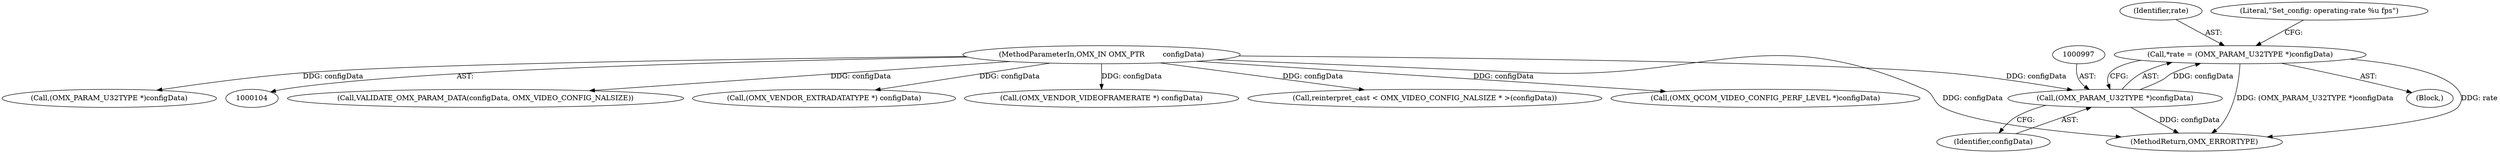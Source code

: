 digraph "0_Android_f22c2a0f0f9e030c240468d9d18b9297f001bcf0@pointer" {
"1000994" [label="(Call,*rate = (OMX_PARAM_U32TYPE *)configData)"];
"1000996" [label="(Call,(OMX_PARAM_U32TYPE *)configData)"];
"1000107" [label="(MethodParameterIn,OMX_IN OMX_PTR        configData)"];
"1000572" [label="(Call,VALIDATE_OMX_PARAM_DATA(configData, OMX_VIDEO_CONFIG_NALSIZE))"];
"1000138" [label="(Call,(OMX_VENDOR_EXTRADATATYPE *) configData)"];
"1000995" [label="(Identifier,rate)"];
"1000998" [label="(Identifier,configData)"];
"1001056" [label="(MethodReturn,OMX_ERRORTYPE)"];
"1000996" [label="(Call,(OMX_PARAM_U32TYPE *)configData)"];
"1000992" [label="(Block,)"];
"1000651" [label="(Call,(OMX_VENDOR_VIDEOFRAMERATE *) configData)"];
"1000577" [label="(Call,reinterpret_cast < OMX_VIDEO_CONFIG_NALSIZE * >(configData))"];
"1000864" [label="(Call,(OMX_QCOM_VIDEO_CONFIG_PERF_LEVEL *)configData)"];
"1000994" [label="(Call,*rate = (OMX_PARAM_U32TYPE *)configData)"];
"1000107" [label="(MethodParameterIn,OMX_IN OMX_PTR        configData)"];
"1000936" [label="(Call,(OMX_PARAM_U32TYPE *)configData)"];
"1001000" [label="(Literal,\"Set_config: operating-rate %u fps\")"];
"1000994" -> "1000992"  [label="AST: "];
"1000994" -> "1000996"  [label="CFG: "];
"1000995" -> "1000994"  [label="AST: "];
"1000996" -> "1000994"  [label="AST: "];
"1001000" -> "1000994"  [label="CFG: "];
"1000994" -> "1001056"  [label="DDG: (OMX_PARAM_U32TYPE *)configData"];
"1000994" -> "1001056"  [label="DDG: rate"];
"1000996" -> "1000994"  [label="DDG: configData"];
"1000996" -> "1000998"  [label="CFG: "];
"1000997" -> "1000996"  [label="AST: "];
"1000998" -> "1000996"  [label="AST: "];
"1000996" -> "1001056"  [label="DDG: configData"];
"1000107" -> "1000996"  [label="DDG: configData"];
"1000107" -> "1000104"  [label="AST: "];
"1000107" -> "1001056"  [label="DDG: configData"];
"1000107" -> "1000138"  [label="DDG: configData"];
"1000107" -> "1000572"  [label="DDG: configData"];
"1000107" -> "1000577"  [label="DDG: configData"];
"1000107" -> "1000651"  [label="DDG: configData"];
"1000107" -> "1000864"  [label="DDG: configData"];
"1000107" -> "1000936"  [label="DDG: configData"];
}

